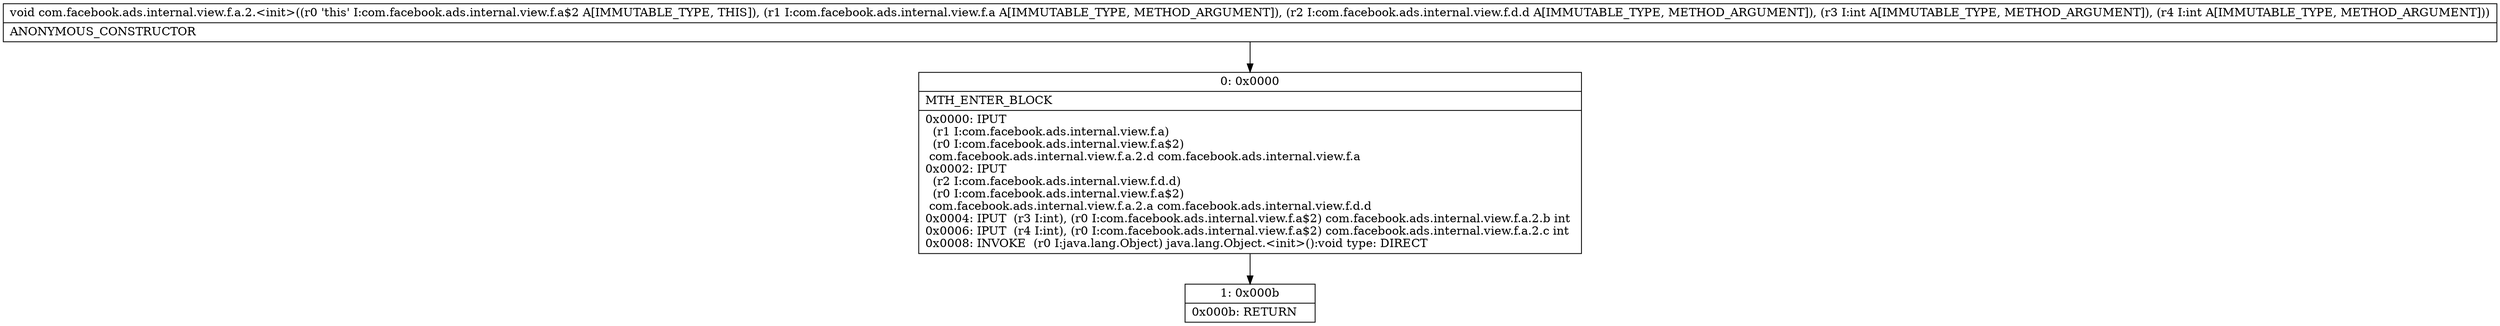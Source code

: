 digraph "CFG forcom.facebook.ads.internal.view.f.a.2.\<init\>(Lcom\/facebook\/ads\/internal\/view\/f\/a;Lcom\/facebook\/ads\/internal\/view\/f\/d\/d;II)V" {
Node_0 [shape=record,label="{0\:\ 0x0000|MTH_ENTER_BLOCK\l|0x0000: IPUT  \l  (r1 I:com.facebook.ads.internal.view.f.a)\l  (r0 I:com.facebook.ads.internal.view.f.a$2)\l com.facebook.ads.internal.view.f.a.2.d com.facebook.ads.internal.view.f.a \l0x0002: IPUT  \l  (r2 I:com.facebook.ads.internal.view.f.d.d)\l  (r0 I:com.facebook.ads.internal.view.f.a$2)\l com.facebook.ads.internal.view.f.a.2.a com.facebook.ads.internal.view.f.d.d \l0x0004: IPUT  (r3 I:int), (r0 I:com.facebook.ads.internal.view.f.a$2) com.facebook.ads.internal.view.f.a.2.b int \l0x0006: IPUT  (r4 I:int), (r0 I:com.facebook.ads.internal.view.f.a$2) com.facebook.ads.internal.view.f.a.2.c int \l0x0008: INVOKE  (r0 I:java.lang.Object) java.lang.Object.\<init\>():void type: DIRECT \l}"];
Node_1 [shape=record,label="{1\:\ 0x000b|0x000b: RETURN   \l}"];
MethodNode[shape=record,label="{void com.facebook.ads.internal.view.f.a.2.\<init\>((r0 'this' I:com.facebook.ads.internal.view.f.a$2 A[IMMUTABLE_TYPE, THIS]), (r1 I:com.facebook.ads.internal.view.f.a A[IMMUTABLE_TYPE, METHOD_ARGUMENT]), (r2 I:com.facebook.ads.internal.view.f.d.d A[IMMUTABLE_TYPE, METHOD_ARGUMENT]), (r3 I:int A[IMMUTABLE_TYPE, METHOD_ARGUMENT]), (r4 I:int A[IMMUTABLE_TYPE, METHOD_ARGUMENT]))  | ANONYMOUS_CONSTRUCTOR\l}"];
MethodNode -> Node_0;
Node_0 -> Node_1;
}

